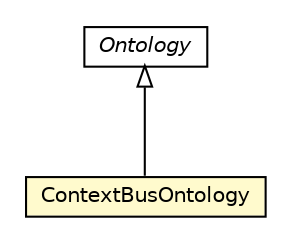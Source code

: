 #!/usr/local/bin/dot
#
# Class diagram 
# Generated by UMLGraph version R5_6-24-gf6e263 (http://www.umlgraph.org/)
#

digraph G {
	edge [fontname="Helvetica",fontsize=10,labelfontname="Helvetica",labelfontsize=10];
	node [fontname="Helvetica",fontsize=10,shape=plaintext];
	nodesep=0.25;
	ranksep=0.5;
	// org.universAAL.middleware.owl.Ontology
	c141652 [label=<<table title="org.universAAL.middleware.owl.Ontology" border="0" cellborder="1" cellspacing="0" cellpadding="2" port="p" href="../../owl/Ontology.html">
		<tr><td><table border="0" cellspacing="0" cellpadding="1">
<tr><td align="center" balign="center"><font face="Helvetica-Oblique"> Ontology </font></td></tr>
		</table></td></tr>
		</table>>, URL="../../owl/Ontology.html", fontname="Helvetica", fontcolor="black", fontsize=10.0];
	// org.universAAL.middleware.context.owl.ContextBusOntology
	c141917 [label=<<table title="org.universAAL.middleware.context.owl.ContextBusOntology" border="0" cellborder="1" cellspacing="0" cellpadding="2" port="p" bgcolor="lemonChiffon" href="./ContextBusOntology.html">
		<tr><td><table border="0" cellspacing="0" cellpadding="1">
<tr><td align="center" balign="center"> ContextBusOntology </td></tr>
		</table></td></tr>
		</table>>, URL="./ContextBusOntology.html", fontname="Helvetica", fontcolor="black", fontsize=10.0];
	//org.universAAL.middleware.context.owl.ContextBusOntology extends org.universAAL.middleware.owl.Ontology
	c141652:p -> c141917:p [dir=back,arrowtail=empty];
}

